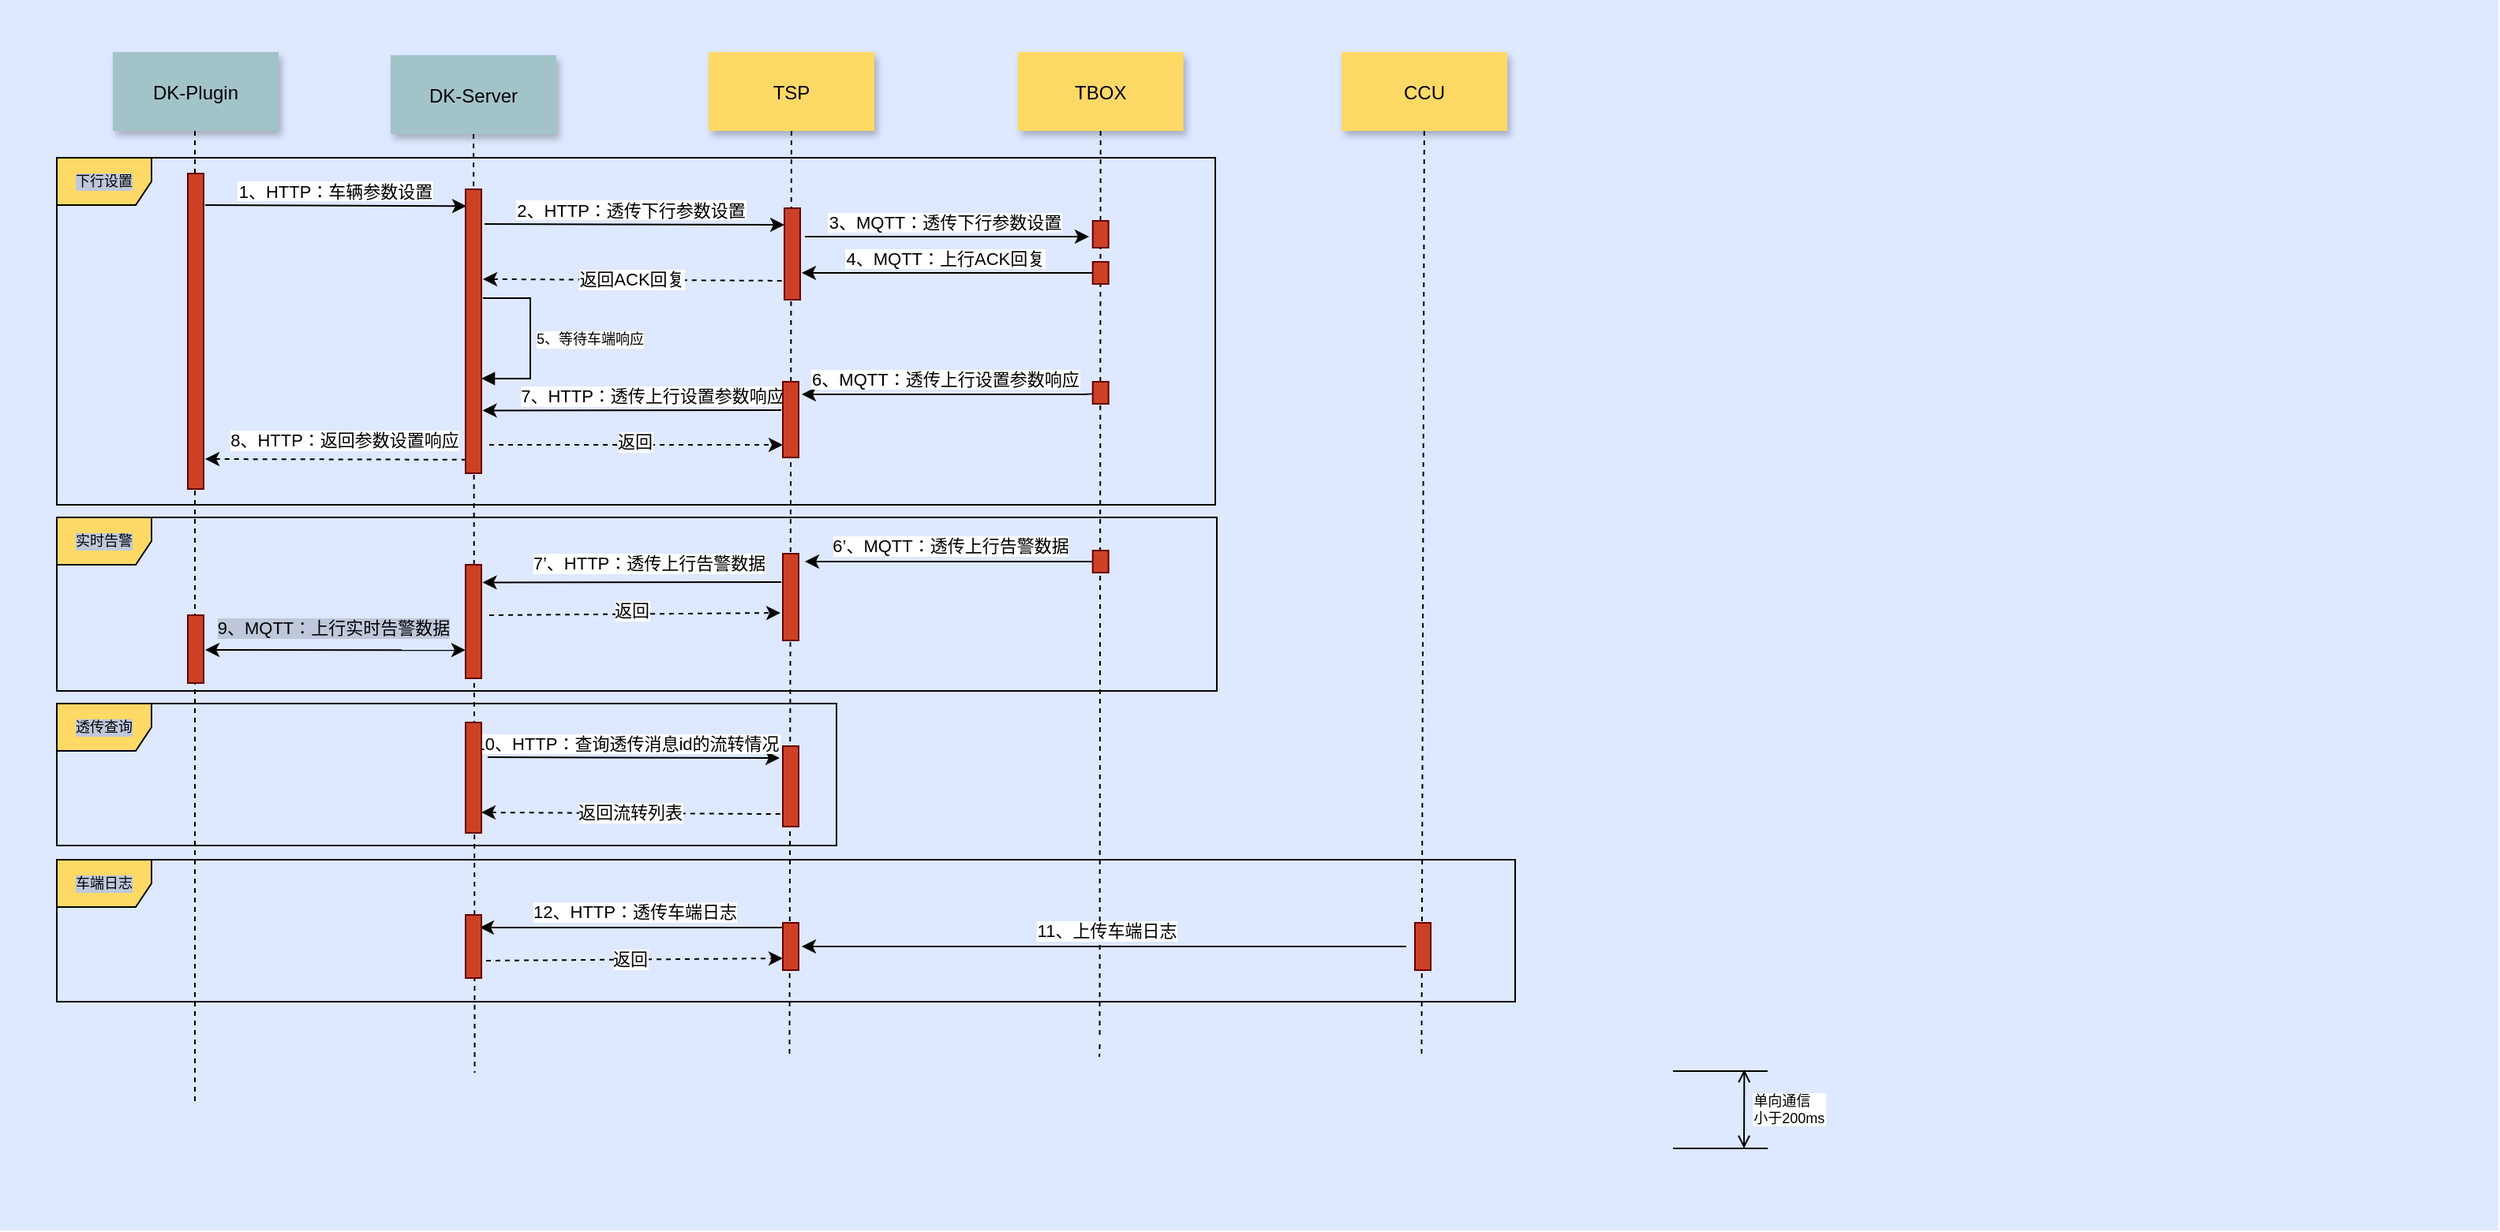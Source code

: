 <mxfile version="17.3.0" type="github">
  <diagram name="Page-1" id="9361dd3d-8414-5efd-6122-117bd74ce7a7">
    <mxGraphModel dx="1422" dy="786" grid="1" gridSize="10" guides="1" tooltips="1" connect="1" arrows="1" fold="1" page="0" pageScale="1.5" pageWidth="826" pageHeight="1169" background="none" math="0" shadow="0">
      <root>
        <mxCell id="0" />
        <mxCell id="1" parent="0" />
        <mxCell id="69" value="" style="fillColor=#DEE8FF;strokeColor=none" parent="1" vertex="1">
          <mxGeometry y="30" width="1583" height="780" as="geometry" />
        </mxCell>
        <mxCell id="OUz_nzHXEY4qdXHect04-115" value="车端日志" style="shape=umlFrame;whiteSpace=wrap;html=1;labelBackgroundColor=#BFC8DB;fontSize=9;fillColor=#FFD966;" parent="1" vertex="1">
          <mxGeometry x="36" y="575" width="924" height="90" as="geometry" />
        </mxCell>
        <mxCell id="OUz_nzHXEY4qdXHect04-102" value="透传查询" style="shape=umlFrame;whiteSpace=wrap;html=1;labelBackgroundColor=#BFC8DB;fontSize=9;fillColor=#FFD966;" parent="1" vertex="1">
          <mxGeometry x="36" y="476" width="494" height="90" as="geometry" />
        </mxCell>
        <mxCell id="LP91aPNowKj5EOJhhBp3-124" value="实时告警" style="shape=umlFrame;whiteSpace=wrap;html=1;labelBackgroundColor=#BFC8DB;fontSize=9;fillColor=#FFD966;" parent="1" vertex="1">
          <mxGeometry x="36" y="358" width="735" height="110" as="geometry" />
        </mxCell>
        <mxCell id="LP91aPNowKj5EOJhhBp3-121" value="下行设置" style="shape=umlFrame;whiteSpace=wrap;html=1;labelBackgroundColor=#BFC8DB;fontSize=9;fillColor=#FFD966;" parent="1" vertex="1">
          <mxGeometry x="36" y="130" width="734" height="220" as="geometry" />
        </mxCell>
        <mxCell id="7" value="DK-Server" style="shadow=1;fillColor=#A2C4C9;strokeColor=none" parent="1" vertex="1">
          <mxGeometry x="247.5" y="65" width="105" height="50" as="geometry" />
        </mxCell>
        <mxCell id="9" value="1、HTTP：车辆参数设置" style="edgeStyle=none;verticalLabelPosition=top;verticalAlign=bottom;entryX=0.05;entryY=0.015;entryDx=0;entryDy=0;entryPerimeter=0;" parent="1" edge="1">
          <mxGeometry x="220" y="78" width="100" height="100" as="geometry">
            <mxPoint x="130" y="160" as="sourcePoint" />
            <mxPoint x="295.5" y="160.65" as="targetPoint" />
          </mxGeometry>
        </mxCell>
        <mxCell id="33" value="" style="edgeStyle=elbowEdgeStyle;elbow=horizontal;endArrow=none;dashed=1;entryX=0.078;entryY=0.897;entryDx=0;entryDy=0;entryPerimeter=0;" parent="1" source="4" target="69" edge="1">
          <mxGeometry x="230.0" y="310" width="100" height="100" as="geometry">
            <mxPoint x="230.0" y="410" as="sourcePoint" />
            <mxPoint x="123" y="500" as="targetPoint" />
          </mxGeometry>
        </mxCell>
        <mxCell id="11" value="" style="edgeStyle=none;verticalLabelPosition=top;verticalAlign=bottom;endArrow=classic;startArrow=classic;entryX=0.1;entryY=0.915;entryDx=0;entryDy=0;entryPerimeter=0;endFill=1;" parent="1" edge="1">
          <mxGeometry x="219" y="316.259" width="100" height="100" as="geometry">
            <mxPoint x="130" y="442" as="sourcePoint" />
            <mxPoint x="295" y="442.1" as="targetPoint" />
          </mxGeometry>
        </mxCell>
        <mxCell id="LP91aPNowKj5EOJhhBp3-100" value="9、MQTT：上行实时告警数据" style="edgeLabel;html=1;align=center;verticalAlign=middle;resizable=0;points=[];labelBackgroundColor=#BFC8DB;" parent="11" vertex="1" connectable="0">
          <mxGeometry relative="1" as="geometry">
            <mxPoint x="-2" y="-14" as="offset" />
          </mxGeometry>
        </mxCell>
        <mxCell id="2" value="" style="fillColor=#CC4125;strokeColor=#660000" parent="1" vertex="1">
          <mxGeometry x="119" y="140" width="10" height="200" as="geometry" />
        </mxCell>
        <mxCell id="22" value="TSP" style="shadow=1;fillColor=#FFD966;strokeColor=none" parent="1" vertex="1">
          <mxGeometry x="449" y="63" width="105" height="50" as="geometry" />
        </mxCell>
        <mxCell id="24" value="TBOX" style="shadow=1;fillColor=#FFD966;strokeColor=none" parent="1" vertex="1">
          <mxGeometry x="644.86" y="63" width="105" height="50" as="geometry" />
        </mxCell>
        <mxCell id="34" value="2、HTTP：透传下行参数设置" style="edgeStyle=elbowEdgeStyle;elbow=vertical;verticalLabelPosition=top;verticalAlign=bottom;entryX=0.3;entryY=0.113;entryDx=0;entryDy=0;entryPerimeter=0;exitX=1.5;exitY=0.091;exitDx=0;exitDy=0;exitPerimeter=0;" parent="1" edge="1">
          <mxGeometry width="100" height="100" as="geometry">
            <mxPoint x="307" y="172.01" as="sourcePoint" />
            <mxPoint x="497" y="172.961" as="targetPoint" />
            <Array as="points" />
            <mxPoint x="-2" as="offset" />
          </mxGeometry>
        </mxCell>
        <mxCell id="LP91aPNowKj5EOJhhBp3-93" value="" style="edgeStyle=none;verticalLabelPosition=top;verticalAlign=bottom;endArrow=none;startArrow=classic;entryX=0;entryY=1;entryDx=0;entryDy=0;exitX=0.975;exitY=0.54;exitDx=0;exitDy=0;exitPerimeter=0;" parent="1" edge="1">
          <mxGeometry x="375" y="189.499" width="100" height="100" as="geometry">
            <mxPoint x="305.75" y="290.2" as="sourcePoint" />
            <mxPoint x="495" y="290" as="targetPoint" />
          </mxGeometry>
        </mxCell>
        <mxCell id="LP91aPNowKj5EOJhhBp3-94" value="7、HTTP：透传上行设置参数响应" style="edgeLabel;html=1;align=center;verticalAlign=middle;resizable=0;points=[];" parent="LP91aPNowKj5EOJhhBp3-93" vertex="1" connectable="0">
          <mxGeometry relative="1" as="geometry">
            <mxPoint x="13" y="-9" as="offset" />
          </mxGeometry>
        </mxCell>
        <mxCell id="LP91aPNowKj5EOJhhBp3-104" value="" style="edgeStyle=none;verticalLabelPosition=top;verticalAlign=bottom;endArrow=none;startArrow=classic;entryX=-0.033;entryY=0.63;entryDx=0;entryDy=0;entryPerimeter=0;dashed=1;" parent="1" edge="1">
          <mxGeometry x="200.67" y="214.499" width="100" height="100" as="geometry">
            <mxPoint x="130" y="321" as="sourcePoint" />
            <mxPoint x="294.67" y="321.4" as="targetPoint" />
          </mxGeometry>
        </mxCell>
        <mxCell id="LP91aPNowKj5EOJhhBp3-105" value="8、HTTP：返回参数设置响应" style="edgeLabel;html=1;align=center;verticalAlign=middle;resizable=0;points=[];" parent="LP91aPNowKj5EOJhhBp3-104" vertex="1" connectable="0">
          <mxGeometry relative="1" as="geometry">
            <mxPoint x="5" y="-12" as="offset" />
          </mxGeometry>
        </mxCell>
        <mxCell id="LP91aPNowKj5EOJhhBp3-106" value="" style="edgeStyle=none;verticalLabelPosition=top;verticalAlign=bottom;endArrow=none;startArrow=classic;dashed=1;entryX=0;entryY=1;entryDx=0;entryDy=0;exitX=0.9;exitY=0.533;exitDx=0;exitDy=0;exitPerimeter=0;" parent="1" edge="1">
          <mxGeometry x="379" y="107.499" width="100" height="100" as="geometry">
            <mxPoint x="306" y="206.94" as="sourcePoint" />
            <mxPoint x="499" y="208" as="targetPoint" />
          </mxGeometry>
        </mxCell>
        <mxCell id="LP91aPNowKj5EOJhhBp3-107" value="返回ACK回复" style="edgeLabel;html=1;align=center;verticalAlign=middle;resizable=0;points=[];" parent="LP91aPNowKj5EOJhhBp3-106" vertex="1" connectable="0">
          <mxGeometry relative="1" as="geometry">
            <mxPoint x="-3" y="-1" as="offset" />
          </mxGeometry>
        </mxCell>
        <mxCell id="LP91aPNowKj5EOJhhBp3-108" value="" style="edgeStyle=none;verticalLabelPosition=top;verticalAlign=bottom;endArrow=classic;startArrow=none;dashed=1;entryX=0;entryY=1;entryDx=0;entryDy=0;endFill=1;startFill=0;" parent="1" edge="1">
          <mxGeometry x="376" y="211.499" width="100" height="100" as="geometry">
            <mxPoint x="310" y="312" as="sourcePoint" />
            <mxPoint x="496" y="312" as="targetPoint" />
          </mxGeometry>
        </mxCell>
        <mxCell id="LP91aPNowKj5EOJhhBp3-109" value="返回" style="edgeLabel;html=1;align=center;verticalAlign=middle;resizable=0;points=[];" parent="LP91aPNowKj5EOJhhBp3-108" vertex="1" connectable="0">
          <mxGeometry relative="1" as="geometry">
            <mxPoint x="-1" y="-2" as="offset" />
          </mxGeometry>
        </mxCell>
        <mxCell id="LP91aPNowKj5EOJhhBp3-116" value="5、等待车端响应" style="edgeStyle=orthogonalEdgeStyle;html=1;align=left;spacingLeft=2;endArrow=block;rounded=0;entryX=1;entryY=0.5;fontSize=9;entryDx=0;entryDy=0;" parent="1" edge="1">
          <mxGeometry relative="1" as="geometry">
            <mxPoint x="306" y="219" as="sourcePoint" />
            <Array as="points">
              <mxPoint x="336" y="219" />
              <mxPoint x="336" y="270" />
            </Array>
            <mxPoint x="305" y="270" as="targetPoint" />
          </mxGeometry>
        </mxCell>
        <mxCell id="LP91aPNowKj5EOJhhBp3-117" value="" style="edgeStyle=none;verticalLabelPosition=top;verticalAlign=bottom;endArrow=none;startArrow=classic;entryX=0;entryY=1;entryDx=0;entryDy=0;exitX=0.975;exitY=0.54;exitDx=0;exitDy=0;exitPerimeter=0;" parent="1" edge="1">
          <mxGeometry x="375" y="298.499" width="100" height="100" as="geometry">
            <mxPoint x="305.75" y="399.2" as="sourcePoint" />
            <mxPoint x="495" y="399" as="targetPoint" />
          </mxGeometry>
        </mxCell>
        <mxCell id="LP91aPNowKj5EOJhhBp3-118" value="7’、HTTP：透传上行告警数据" style="edgeLabel;html=1;align=center;verticalAlign=middle;resizable=0;points=[];" parent="LP91aPNowKj5EOJhhBp3-117" vertex="1" connectable="0">
          <mxGeometry relative="1" as="geometry">
            <mxPoint x="11" y="-12" as="offset" />
          </mxGeometry>
        </mxCell>
        <mxCell id="LP91aPNowKj5EOJhhBp3-119" value="" style="edgeStyle=none;verticalLabelPosition=top;verticalAlign=bottom;endArrow=classic;startArrow=none;dashed=1;entryX=-0.25;entryY=0.95;entryDx=0;entryDy=0;endFill=1;startFill=0;entryPerimeter=0;" parent="1" edge="1">
          <mxGeometry x="381" y="316.499" width="100" height="100" as="geometry">
            <mxPoint x="310" y="420" as="sourcePoint" />
            <mxPoint x="494.5" y="418.5" as="targetPoint" />
          </mxGeometry>
        </mxCell>
        <mxCell id="LP91aPNowKj5EOJhhBp3-120" value="返回" style="edgeLabel;html=1;align=center;verticalAlign=middle;resizable=0;points=[];" parent="LP91aPNowKj5EOJhhBp3-119" vertex="1" connectable="0">
          <mxGeometry relative="1" as="geometry">
            <mxPoint x="-3" y="-2" as="offset" />
          </mxGeometry>
        </mxCell>
        <mxCell id="4" value="DK-Plugin" style="shadow=1;fillColor=#A2C4C9;strokeColor=none" parent="1" vertex="1">
          <mxGeometry x="71.5" y="63" width="105" height="50" as="geometry" />
        </mxCell>
        <mxCell id="LP91aPNowKj5EOJhhBp3-128" value="" style="edgeStyle=none;verticalLabelPosition=top;verticalAlign=bottom;endArrow=none;startArrow=none;exitX=0.9;exitY=0.533;exitDx=0;exitDy=0;exitPerimeter=0;startFill=0;" parent="1" edge="1">
          <mxGeometry x="1103" y="478.239" width="100" height="100" as="geometry">
            <mxPoint x="1060" y="708.94" as="sourcePoint" />
            <mxPoint x="1120" y="709" as="targetPoint" />
          </mxGeometry>
        </mxCell>
        <mxCell id="LP91aPNowKj5EOJhhBp3-129" value="" style="edgeStyle=none;verticalLabelPosition=top;verticalAlign=bottom;endArrow=none;startArrow=none;exitX=0.9;exitY=0.533;exitDx=0;exitDy=0;exitPerimeter=0;startFill=0;" parent="1" edge="1">
          <mxGeometry x="1103" y="527.239" width="100" height="100" as="geometry">
            <mxPoint x="1060" y="757.94" as="sourcePoint" />
            <mxPoint x="1120" y="758" as="targetPoint" />
          </mxGeometry>
        </mxCell>
        <mxCell id="OUz_nzHXEY4qdXHect04-74" value="" style="edgeStyle=none;verticalLabelPosition=top;verticalAlign=bottom;endArrow=none;startArrow=classic;entryX=0;entryY=0.5;entryDx=0;entryDy=0;" parent="1" target="OUz_nzHXEY4qdXHect04-90" edge="1">
          <mxGeometry x="573" y="285.499" width="100" height="100" as="geometry">
            <mxPoint x="510" y="386" as="sourcePoint" />
            <mxPoint x="655" y="386" as="targetPoint" />
          </mxGeometry>
        </mxCell>
        <mxCell id="OUz_nzHXEY4qdXHect04-103" value="6’、MQTT：透传上行告警数据" style="edgeLabel;html=1;align=center;verticalAlign=middle;resizable=0;points=[];fontSize=11;" parent="OUz_nzHXEY4qdXHect04-74" vertex="1" connectable="0">
          <mxGeometry relative="1" as="geometry">
            <mxPoint x="1" y="-10" as="offset" />
          </mxGeometry>
        </mxCell>
        <mxCell id="OUz_nzHXEY4qdXHect04-76" value="3、MQTT：透传下行参数设置" style="edgeStyle=elbowEdgeStyle;elbow=vertical;verticalLabelPosition=top;verticalAlign=bottom;" parent="1" edge="1">
          <mxGeometry y="-11" width="100" height="100" as="geometry">
            <mxPoint x="510" y="180" as="sourcePoint" />
            <mxPoint x="690" y="180" as="targetPoint" />
            <Array as="points" />
            <mxPoint x="-1" as="offset" />
          </mxGeometry>
        </mxCell>
        <mxCell id="OUz_nzHXEY4qdXHect04-81" value="" style="edgeStyle=none;endArrow=none;dashed=1;entryX=0.44;entryY=0.859;entryDx=0;entryDy=0;entryPerimeter=0;startArrow=none;" parent="1" target="69" edge="1">
          <mxGeometry x="622.195" y="165" width="100" height="100" as="geometry">
            <mxPoint x="696.813" y="692" as="sourcePoint" />
            <mxPoint x="697" y="500" as="targetPoint" />
          </mxGeometry>
        </mxCell>
        <mxCell id="OUz_nzHXEY4qdXHect04-79" value="4、MQTT：上行ACK回复" style="edgeStyle=elbowEdgeStyle;elbow=vertical;verticalLabelPosition=top;verticalAlign=bottom;entryX=0;entryY=0.5;entryDx=0;entryDy=0;startArrow=classic;startFill=1;endArrow=none;endFill=0;" parent="1" target="OUz_nzHXEY4qdXHect04-80" edge="1">
          <mxGeometry x="-2" y="-9" width="100" height="100" as="geometry">
            <mxPoint x="508" y="203" as="sourcePoint" />
            <mxPoint x="651" y="202.961" as="targetPoint" />
            <Array as="points" />
            <mxPoint x="-1" as="offset" />
          </mxGeometry>
        </mxCell>
        <mxCell id="OUz_nzHXEY4qdXHect04-85" value="6、MQTT：透传上行设置参数响应" style="edgeStyle=elbowEdgeStyle;elbow=vertical;verticalLabelPosition=top;verticalAlign=bottom;entryX=0;entryY=0.5;entryDx=0;entryDy=0;startArrow=classic;startFill=1;endArrow=none;endFill=0;" parent="1" target="OUz_nzHXEY4qdXHect04-86" edge="1">
          <mxGeometry x="-2" y="68" width="100" height="100" as="geometry">
            <mxPoint x="508" y="280" as="sourcePoint" />
            <mxPoint x="651" y="279.961" as="targetPoint" />
            <Array as="points">
              <mxPoint x="670" y="280" />
            </Array>
            <mxPoint x="-1" as="offset" />
          </mxGeometry>
        </mxCell>
        <mxCell id="OUz_nzHXEY4qdXHect04-91" value="" style="fillColor=#CC4125;strokeColor=#660000" parent="1" vertex="1">
          <mxGeometry x="119" y="420" width="10" height="43" as="geometry" />
        </mxCell>
        <mxCell id="OUz_nzHXEY4qdXHect04-98" value="10、HTTP：查询透传消息id的流转情况" style="edgeStyle=elbowEdgeStyle;elbow=vertical;verticalLabelPosition=top;verticalAlign=bottom;exitX=1.5;exitY=0.091;exitDx=0;exitDy=0;exitPerimeter=0;entryX=-0.2;entryY=0.163;entryDx=0;entryDy=0;entryPerimeter=0;" parent="1" edge="1" target="OUz_nzHXEY4qdXHect04-99">
          <mxGeometry width="100" height="100" as="geometry">
            <mxPoint x="309" y="510.0" as="sourcePoint" />
            <mxPoint x="490" y="511" as="targetPoint" />
            <Array as="points" />
            <mxPoint x="-4" as="offset" />
          </mxGeometry>
        </mxCell>
        <mxCell id="OUz_nzHXEY4qdXHect04-100" value="" style="edgeStyle=none;verticalLabelPosition=top;verticalAlign=bottom;endArrow=none;startArrow=classic;dashed=1;entryX=0;entryY=1;entryDx=0;entryDy=0;exitX=0.9;exitY=0.533;exitDx=0;exitDy=0;exitPerimeter=0;" parent="1" edge="1">
          <mxGeometry x="378" y="445.559" width="100" height="100" as="geometry">
            <mxPoint x="305" y="545" as="sourcePoint" />
            <mxPoint x="498" y="546.06" as="targetPoint" />
          </mxGeometry>
        </mxCell>
        <mxCell id="OUz_nzHXEY4qdXHect04-101" value="返回流转列表" style="edgeLabel;html=1;align=center;verticalAlign=middle;resizable=0;points=[];" parent="OUz_nzHXEY4qdXHect04-100" vertex="1" connectable="0">
          <mxGeometry relative="1" as="geometry">
            <mxPoint x="-3" y="-1" as="offset" />
          </mxGeometry>
        </mxCell>
        <mxCell id="OUz_nzHXEY4qdXHect04-110" value="" style="edgeStyle=none;endArrow=none;dashed=1;entryX=0.19;entryY=0.872;entryDx=0;entryDy=0;entryPerimeter=0;" parent="1" source="7" target="69" edge="1">
          <mxGeometry x="224.835" y="168" width="100" height="100" as="geometry">
            <mxPoint x="300.032" y="115" as="sourcePoint" />
            <mxPoint x="300.77" y="700.02" as="targetPoint" />
          </mxGeometry>
        </mxCell>
        <mxCell id="OUz_nzHXEY4qdXHect04-111" value="" style="edgeStyle=none;verticalLabelPosition=top;verticalAlign=bottom;endArrow=none;startArrow=classic;exitX=1;exitY=0;exitDx=0;exitDy=0;" parent="1" edge="1">
          <mxGeometry x="572" y="527.499" width="100" height="100" as="geometry">
            <mxPoint x="304" y="618" as="sourcePoint" />
            <mxPoint x="498" y="618" as="targetPoint" />
          </mxGeometry>
        </mxCell>
        <mxCell id="OUz_nzHXEY4qdXHect04-112" value="12、HTTP：透传车端日志" style="edgeLabel;html=1;align=center;verticalAlign=middle;resizable=0;points=[];fontSize=11;" parent="OUz_nzHXEY4qdXHect04-111" vertex="1" connectable="0">
          <mxGeometry relative="1" as="geometry">
            <mxPoint x="1" y="-10" as="offset" />
          </mxGeometry>
        </mxCell>
        <mxCell id="6" value="" style="fillColor=#CC4125;strokeColor=#660000" parent="1" vertex="1">
          <mxGeometry x="295" y="150" width="10" height="180" as="geometry" />
        </mxCell>
        <mxCell id="OUz_nzHXEY4qdXHect04-107" value="" style="edgeStyle=none;endArrow=none;dashed=1;entryX=0.44;entryY=0.859;entryDx=0;entryDy=0;entryPerimeter=0;" parent="1" source="24" edge="1">
          <mxGeometry x="622.195" y="165" width="100" height="100" as="geometry">
            <mxPoint x="697.326" y="113" as="sourcePoint" />
            <mxPoint x="696.76" y="687.77" as="targetPoint" />
          </mxGeometry>
        </mxCell>
        <mxCell id="OUz_nzHXEY4qdXHect04-82" value="" style="fillColor=#CC4125;strokeColor=#660000" parent="1" vertex="1">
          <mxGeometry x="692.36" y="170" width="10" height="17" as="geometry" />
        </mxCell>
        <mxCell id="OUz_nzHXEY4qdXHect04-80" value="" style="fillColor=#CC4125;strokeColor=#660000" parent="1" vertex="1">
          <mxGeometry x="692.36" y="196" width="10" height="14" as="geometry" />
        </mxCell>
        <mxCell id="OUz_nzHXEY4qdXHect04-86" value="" style="fillColor=#CC4125;strokeColor=#660000" parent="1" vertex="1">
          <mxGeometry x="692.36" y="272" width="10" height="14" as="geometry" />
        </mxCell>
        <mxCell id="OUz_nzHXEY4qdXHect04-90" value="" style="fillColor=#CC4125;strokeColor=#660000" parent="1" vertex="1">
          <mxGeometry x="692.36" y="379" width="10" height="14" as="geometry" />
        </mxCell>
        <mxCell id="OUz_nzHXEY4qdXHect04-87" value="" style="fillColor=#CC4125;strokeColor=#660000" parent="1" vertex="1">
          <mxGeometry x="295" y="388" width="10" height="72" as="geometry" />
        </mxCell>
        <mxCell id="OUz_nzHXEY4qdXHect04-97" value="" style="fillColor=#CC4125;strokeColor=#660000" parent="1" vertex="1">
          <mxGeometry x="295" y="488" width="10" height="70" as="geometry" />
        </mxCell>
        <mxCell id="OUz_nzHXEY4qdXHect04-104" value="" style="fillColor=#CC4125;strokeColor=#660000" parent="1" vertex="1">
          <mxGeometry x="295" y="610" width="10" height="40" as="geometry" />
        </mxCell>
        <mxCell id="OUz_nzHXEY4qdXHect04-116" value="" style="edgeStyle=none;verticalLabelPosition=top;verticalAlign=bottom;endArrow=classic;startArrow=none;dashed=1;exitX=0.9;exitY=0.533;exitDx=0;exitDy=0;exitPerimeter=0;endFill=1;startFill=0;entryX=0;entryY=0.75;entryDx=0;entryDy=0;" parent="1" edge="1" target="yd4-pystdXJkNHRZUVny-73">
          <mxGeometry x="381" y="539.559" width="100" height="100" as="geometry">
            <mxPoint x="308" y="639" as="sourcePoint" />
            <mxPoint x="500" y="639" as="targetPoint" />
          </mxGeometry>
        </mxCell>
        <mxCell id="OUz_nzHXEY4qdXHect04-117" value="返回" style="edgeLabel;html=1;align=center;verticalAlign=middle;resizable=0;points=[];" parent="OUz_nzHXEY4qdXHect04-116" vertex="1" connectable="0">
          <mxGeometry relative="1" as="geometry">
            <mxPoint x="-3" y="-1" as="offset" />
          </mxGeometry>
        </mxCell>
        <mxCell id="yd4-pystdXJkNHRZUVny-69" value="CCU" style="shadow=1;fillColor=#FFD966;strokeColor=none" vertex="1" parent="1">
          <mxGeometry x="850" y="63" width="105" height="50" as="geometry" />
        </mxCell>
        <mxCell id="yd4-pystdXJkNHRZUVny-70" value="" style="edgeStyle=none;endArrow=none;dashed=1;entryX=0.569;entryY=0.859;entryDx=0;entryDy=0;entryPerimeter=0;" edge="1" parent="1" source="yd4-pystdXJkNHRZUVny-69" target="69">
          <mxGeometry x="827.335" y="165" width="100" height="100" as="geometry">
            <mxPoint x="902.466" y="113" as="sourcePoint" />
            <mxPoint x="901.9" y="635.77" as="targetPoint" />
          </mxGeometry>
        </mxCell>
        <mxCell id="yd4-pystdXJkNHRZUVny-72" value="单向通信&#xa;小于200ms" style="edgeStyle=elbowEdgeStyle;elbow=horizontal;startArrow=open;endArrow=open;labelPosition=left;align=left;fontSize=9;" edge="1" parent="1">
          <mxGeometry x="349.17" y="376.74" width="100" height="100" as="geometry">
            <mxPoint x="1105.17" y="708" as="sourcePoint" />
            <mxPoint x="1105.17" y="758" as="targetPoint" />
            <mxPoint x="4" as="offset" />
          </mxGeometry>
        </mxCell>
        <mxCell id="yd4-pystdXJkNHRZUVny-74" value="" style="edgeStyle=none;endArrow=none;dashed=1;entryX=0.316;entryY=0.859;entryDx=0;entryDy=0;entryPerimeter=0;" edge="1" parent="1" source="22" target="69">
          <mxGeometry x="614.488" y="175.0" width="100" height="100" as="geometry">
            <mxPoint x="501.448" y="113" as="sourcePoint" />
            <mxPoint x="500.228" y="700.02" as="targetPoint" />
          </mxGeometry>
        </mxCell>
        <mxCell id="yd4-pystdXJkNHRZUVny-73" value="" style="fillColor=#CC4125;strokeColor=#660000" vertex="1" parent="1">
          <mxGeometry x="496" y="615" width="10" height="30" as="geometry" />
        </mxCell>
        <mxCell id="OUz_nzHXEY4qdXHect04-99" value="" style="fillColor=#CC4125;strokeColor=#660000" parent="1" vertex="1">
          <mxGeometry x="496" y="503" width="10" height="51" as="geometry" />
        </mxCell>
        <mxCell id="OUz_nzHXEY4qdXHect04-89" value="" style="fillColor=#CC4125;strokeColor=#660000" parent="1" vertex="1">
          <mxGeometry x="496" y="381" width="10" height="55" as="geometry" />
        </mxCell>
        <mxCell id="OUz_nzHXEY4qdXHect04-84" value="" style="fillColor=#CC4125;strokeColor=#660000" parent="1" vertex="1">
          <mxGeometry x="496" y="272" width="10" height="48" as="geometry" />
        </mxCell>
        <mxCell id="21" value="" style="fillColor=#CC4125;strokeColor=#660000" parent="1" vertex="1">
          <mxGeometry x="497" y="162" width="10" height="58" as="geometry" />
        </mxCell>
        <mxCell id="yd4-pystdXJkNHRZUVny-75" value="" style="fillColor=#CC4125;strokeColor=#660000" vertex="1" parent="1">
          <mxGeometry x="896.5" y="615" width="10" height="30" as="geometry" />
        </mxCell>
        <mxCell id="yd4-pystdXJkNHRZUVny-76" value="" style="edgeStyle=none;verticalLabelPosition=top;verticalAlign=bottom;endArrow=none;startArrow=classic;exitX=0;exitY=0.5;exitDx=0;exitDy=0;" edge="1" parent="1">
          <mxGeometry x="982.5" y="537.499" width="100" height="100" as="geometry">
            <mxPoint x="508" y="630" as="sourcePoint" />
            <mxPoint x="891" y="630" as="targetPoint" />
          </mxGeometry>
        </mxCell>
        <mxCell id="yd4-pystdXJkNHRZUVny-77" value="11、上传车端日志" style="edgeLabel;html=1;align=center;verticalAlign=middle;resizable=0;points=[];fontSize=11;" vertex="1" connectable="0" parent="yd4-pystdXJkNHRZUVny-76">
          <mxGeometry relative="1" as="geometry">
            <mxPoint x="1" y="-10" as="offset" />
          </mxGeometry>
        </mxCell>
      </root>
    </mxGraphModel>
  </diagram>
</mxfile>
